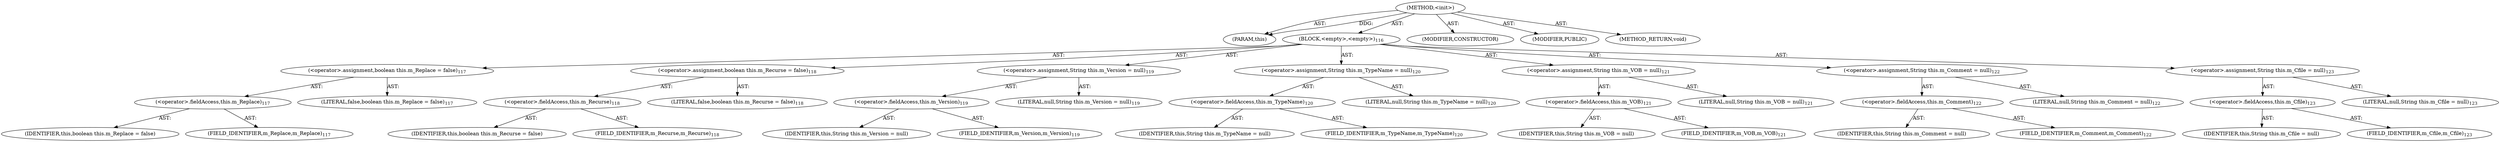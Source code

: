 digraph "&lt;init&gt;" {  
"111669149716" [label = <(METHOD,&lt;init&gt;)> ]
"115964117024" [label = <(PARAM,this)> ]
"25769803814" [label = <(BLOCK,&lt;empty&gt;,&lt;empty&gt;)<SUB>116</SUB>> ]
"30064771187" [label = <(&lt;operator&gt;.assignment,boolean this.m_Replace = false)<SUB>117</SUB>> ]
"30064771188" [label = <(&lt;operator&gt;.fieldAccess,this.m_Replace)<SUB>117</SUB>> ]
"68719476827" [label = <(IDENTIFIER,this,boolean this.m_Replace = false)> ]
"55834574868" [label = <(FIELD_IDENTIFIER,m_Replace,m_Replace)<SUB>117</SUB>> ]
"90194313232" [label = <(LITERAL,false,boolean this.m_Replace = false)<SUB>117</SUB>> ]
"30064771189" [label = <(&lt;operator&gt;.assignment,boolean this.m_Recurse = false)<SUB>118</SUB>> ]
"30064771190" [label = <(&lt;operator&gt;.fieldAccess,this.m_Recurse)<SUB>118</SUB>> ]
"68719476828" [label = <(IDENTIFIER,this,boolean this.m_Recurse = false)> ]
"55834574869" [label = <(FIELD_IDENTIFIER,m_Recurse,m_Recurse)<SUB>118</SUB>> ]
"90194313233" [label = <(LITERAL,false,boolean this.m_Recurse = false)<SUB>118</SUB>> ]
"30064771191" [label = <(&lt;operator&gt;.assignment,String this.m_Version = null)<SUB>119</SUB>> ]
"30064771192" [label = <(&lt;operator&gt;.fieldAccess,this.m_Version)<SUB>119</SUB>> ]
"68719476829" [label = <(IDENTIFIER,this,String this.m_Version = null)> ]
"55834574870" [label = <(FIELD_IDENTIFIER,m_Version,m_Version)<SUB>119</SUB>> ]
"90194313234" [label = <(LITERAL,null,String this.m_Version = null)<SUB>119</SUB>> ]
"30064771193" [label = <(&lt;operator&gt;.assignment,String this.m_TypeName = null)<SUB>120</SUB>> ]
"30064771194" [label = <(&lt;operator&gt;.fieldAccess,this.m_TypeName)<SUB>120</SUB>> ]
"68719476830" [label = <(IDENTIFIER,this,String this.m_TypeName = null)> ]
"55834574871" [label = <(FIELD_IDENTIFIER,m_TypeName,m_TypeName)<SUB>120</SUB>> ]
"90194313235" [label = <(LITERAL,null,String this.m_TypeName = null)<SUB>120</SUB>> ]
"30064771195" [label = <(&lt;operator&gt;.assignment,String this.m_VOB = null)<SUB>121</SUB>> ]
"30064771196" [label = <(&lt;operator&gt;.fieldAccess,this.m_VOB)<SUB>121</SUB>> ]
"68719476831" [label = <(IDENTIFIER,this,String this.m_VOB = null)> ]
"55834574872" [label = <(FIELD_IDENTIFIER,m_VOB,m_VOB)<SUB>121</SUB>> ]
"90194313236" [label = <(LITERAL,null,String this.m_VOB = null)<SUB>121</SUB>> ]
"30064771197" [label = <(&lt;operator&gt;.assignment,String this.m_Comment = null)<SUB>122</SUB>> ]
"30064771198" [label = <(&lt;operator&gt;.fieldAccess,this.m_Comment)<SUB>122</SUB>> ]
"68719476832" [label = <(IDENTIFIER,this,String this.m_Comment = null)> ]
"55834574873" [label = <(FIELD_IDENTIFIER,m_Comment,m_Comment)<SUB>122</SUB>> ]
"90194313237" [label = <(LITERAL,null,String this.m_Comment = null)<SUB>122</SUB>> ]
"30064771199" [label = <(&lt;operator&gt;.assignment,String this.m_Cfile = null)<SUB>123</SUB>> ]
"30064771200" [label = <(&lt;operator&gt;.fieldAccess,this.m_Cfile)<SUB>123</SUB>> ]
"68719476833" [label = <(IDENTIFIER,this,String this.m_Cfile = null)> ]
"55834574874" [label = <(FIELD_IDENTIFIER,m_Cfile,m_Cfile)<SUB>123</SUB>> ]
"90194313238" [label = <(LITERAL,null,String this.m_Cfile = null)<SUB>123</SUB>> ]
"133143986235" [label = <(MODIFIER,CONSTRUCTOR)> ]
"133143986236" [label = <(MODIFIER,PUBLIC)> ]
"128849018900" [label = <(METHOD_RETURN,void)> ]
  "111669149716" -> "115964117024"  [ label = "AST: "] 
  "111669149716" -> "25769803814"  [ label = "AST: "] 
  "111669149716" -> "133143986235"  [ label = "AST: "] 
  "111669149716" -> "133143986236"  [ label = "AST: "] 
  "111669149716" -> "128849018900"  [ label = "AST: "] 
  "25769803814" -> "30064771187"  [ label = "AST: "] 
  "25769803814" -> "30064771189"  [ label = "AST: "] 
  "25769803814" -> "30064771191"  [ label = "AST: "] 
  "25769803814" -> "30064771193"  [ label = "AST: "] 
  "25769803814" -> "30064771195"  [ label = "AST: "] 
  "25769803814" -> "30064771197"  [ label = "AST: "] 
  "25769803814" -> "30064771199"  [ label = "AST: "] 
  "30064771187" -> "30064771188"  [ label = "AST: "] 
  "30064771187" -> "90194313232"  [ label = "AST: "] 
  "30064771188" -> "68719476827"  [ label = "AST: "] 
  "30064771188" -> "55834574868"  [ label = "AST: "] 
  "30064771189" -> "30064771190"  [ label = "AST: "] 
  "30064771189" -> "90194313233"  [ label = "AST: "] 
  "30064771190" -> "68719476828"  [ label = "AST: "] 
  "30064771190" -> "55834574869"  [ label = "AST: "] 
  "30064771191" -> "30064771192"  [ label = "AST: "] 
  "30064771191" -> "90194313234"  [ label = "AST: "] 
  "30064771192" -> "68719476829"  [ label = "AST: "] 
  "30064771192" -> "55834574870"  [ label = "AST: "] 
  "30064771193" -> "30064771194"  [ label = "AST: "] 
  "30064771193" -> "90194313235"  [ label = "AST: "] 
  "30064771194" -> "68719476830"  [ label = "AST: "] 
  "30064771194" -> "55834574871"  [ label = "AST: "] 
  "30064771195" -> "30064771196"  [ label = "AST: "] 
  "30064771195" -> "90194313236"  [ label = "AST: "] 
  "30064771196" -> "68719476831"  [ label = "AST: "] 
  "30064771196" -> "55834574872"  [ label = "AST: "] 
  "30064771197" -> "30064771198"  [ label = "AST: "] 
  "30064771197" -> "90194313237"  [ label = "AST: "] 
  "30064771198" -> "68719476832"  [ label = "AST: "] 
  "30064771198" -> "55834574873"  [ label = "AST: "] 
  "30064771199" -> "30064771200"  [ label = "AST: "] 
  "30064771199" -> "90194313238"  [ label = "AST: "] 
  "30064771200" -> "68719476833"  [ label = "AST: "] 
  "30064771200" -> "55834574874"  [ label = "AST: "] 
  "111669149716" -> "115964117024"  [ label = "DDG: "] 
}
